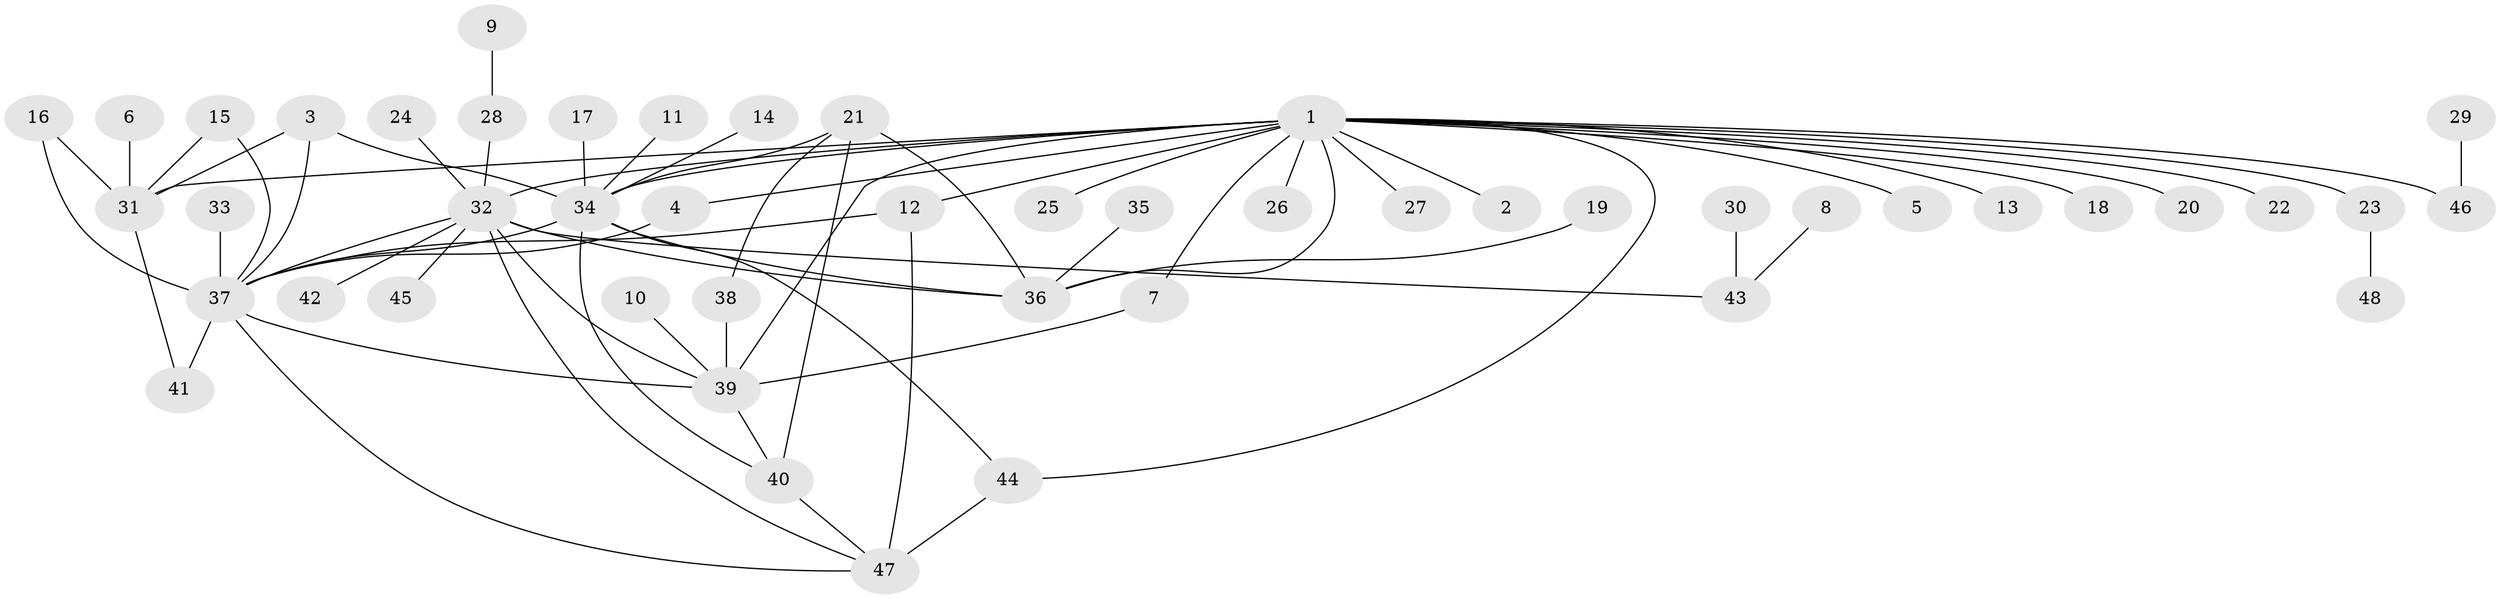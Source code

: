 // original degree distribution, {14: 0.010638297872340425, 9: 0.02127659574468085, 10: 0.010638297872340425, 5: 0.031914893617021274, 4: 0.05319148936170213, 3: 0.1276595744680851, 12: 0.010638297872340425, 2: 0.19148936170212766, 13: 0.010638297872340425, 1: 0.5, 7: 0.010638297872340425, 6: 0.02127659574468085}
// Generated by graph-tools (version 1.1) at 2025/26/03/09/25 03:26:06]
// undirected, 48 vertices, 69 edges
graph export_dot {
graph [start="1"]
  node [color=gray90,style=filled];
  1;
  2;
  3;
  4;
  5;
  6;
  7;
  8;
  9;
  10;
  11;
  12;
  13;
  14;
  15;
  16;
  17;
  18;
  19;
  20;
  21;
  22;
  23;
  24;
  25;
  26;
  27;
  28;
  29;
  30;
  31;
  32;
  33;
  34;
  35;
  36;
  37;
  38;
  39;
  40;
  41;
  42;
  43;
  44;
  45;
  46;
  47;
  48;
  1 -- 2 [weight=1.0];
  1 -- 4 [weight=1.0];
  1 -- 5 [weight=1.0];
  1 -- 7 [weight=1.0];
  1 -- 12 [weight=1.0];
  1 -- 13 [weight=1.0];
  1 -- 18 [weight=1.0];
  1 -- 20 [weight=1.0];
  1 -- 22 [weight=1.0];
  1 -- 23 [weight=1.0];
  1 -- 25 [weight=1.0];
  1 -- 26 [weight=1.0];
  1 -- 27 [weight=1.0];
  1 -- 31 [weight=2.0];
  1 -- 32 [weight=1.0];
  1 -- 34 [weight=2.0];
  1 -- 36 [weight=1.0];
  1 -- 39 [weight=1.0];
  1 -- 44 [weight=1.0];
  1 -- 46 [weight=1.0];
  3 -- 31 [weight=1.0];
  3 -- 34 [weight=1.0];
  3 -- 37 [weight=1.0];
  4 -- 37 [weight=1.0];
  6 -- 31 [weight=1.0];
  7 -- 39 [weight=1.0];
  8 -- 43 [weight=1.0];
  9 -- 28 [weight=1.0];
  10 -- 39 [weight=1.0];
  11 -- 34 [weight=1.0];
  12 -- 37 [weight=1.0];
  12 -- 47 [weight=1.0];
  14 -- 34 [weight=1.0];
  15 -- 31 [weight=1.0];
  15 -- 37 [weight=1.0];
  16 -- 31 [weight=1.0];
  16 -- 37 [weight=1.0];
  17 -- 34 [weight=1.0];
  19 -- 36 [weight=1.0];
  21 -- 34 [weight=1.0];
  21 -- 36 [weight=1.0];
  21 -- 38 [weight=1.0];
  21 -- 40 [weight=1.0];
  23 -- 48 [weight=1.0];
  24 -- 32 [weight=1.0];
  28 -- 32 [weight=1.0];
  29 -- 46 [weight=1.0];
  30 -- 43 [weight=1.0];
  31 -- 41 [weight=1.0];
  32 -- 36 [weight=1.0];
  32 -- 37 [weight=1.0];
  32 -- 39 [weight=1.0];
  32 -- 42 [weight=1.0];
  32 -- 43 [weight=1.0];
  32 -- 45 [weight=1.0];
  32 -- 47 [weight=1.0];
  33 -- 37 [weight=1.0];
  34 -- 36 [weight=1.0];
  34 -- 37 [weight=1.0];
  34 -- 40 [weight=1.0];
  34 -- 44 [weight=1.0];
  35 -- 36 [weight=1.0];
  37 -- 39 [weight=1.0];
  37 -- 41 [weight=1.0];
  37 -- 47 [weight=1.0];
  38 -- 39 [weight=1.0];
  39 -- 40 [weight=1.0];
  40 -- 47 [weight=1.0];
  44 -- 47 [weight=2.0];
}
